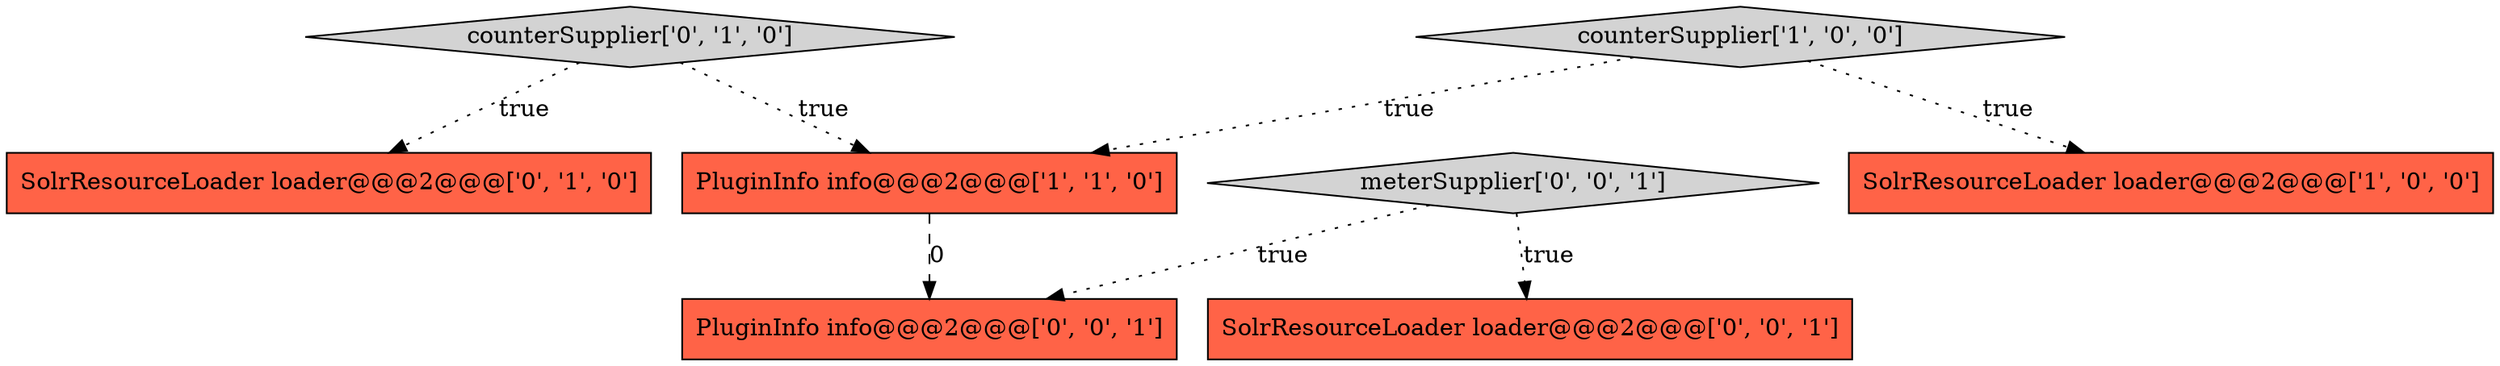 digraph {
4 [style = filled, label = "counterSupplier['0', '1', '0']", fillcolor = lightgray, shape = diamond image = "AAA0AAABBB2BBB"];
3 [style = filled, label = "SolrResourceLoader loader@@@2@@@['0', '1', '0']", fillcolor = tomato, shape = box image = "AAA0AAABBB2BBB"];
7 [style = filled, label = "PluginInfo info@@@2@@@['0', '0', '1']", fillcolor = tomato, shape = box image = "AAA0AAABBB3BBB"];
0 [style = filled, label = "counterSupplier['1', '0', '0']", fillcolor = lightgray, shape = diamond image = "AAA0AAABBB1BBB"];
6 [style = filled, label = "meterSupplier['0', '0', '1']", fillcolor = lightgray, shape = diamond image = "AAA0AAABBB3BBB"];
5 [style = filled, label = "SolrResourceLoader loader@@@2@@@['0', '0', '1']", fillcolor = tomato, shape = box image = "AAA0AAABBB3BBB"];
2 [style = filled, label = "PluginInfo info@@@2@@@['1', '1', '0']", fillcolor = tomato, shape = box image = "AAA0AAABBB1BBB"];
1 [style = filled, label = "SolrResourceLoader loader@@@2@@@['1', '0', '0']", fillcolor = tomato, shape = box image = "AAA0AAABBB1BBB"];
4->3 [style = dotted, label="true"];
0->2 [style = dotted, label="true"];
2->7 [style = dashed, label="0"];
4->2 [style = dotted, label="true"];
6->5 [style = dotted, label="true"];
0->1 [style = dotted, label="true"];
6->7 [style = dotted, label="true"];
}
